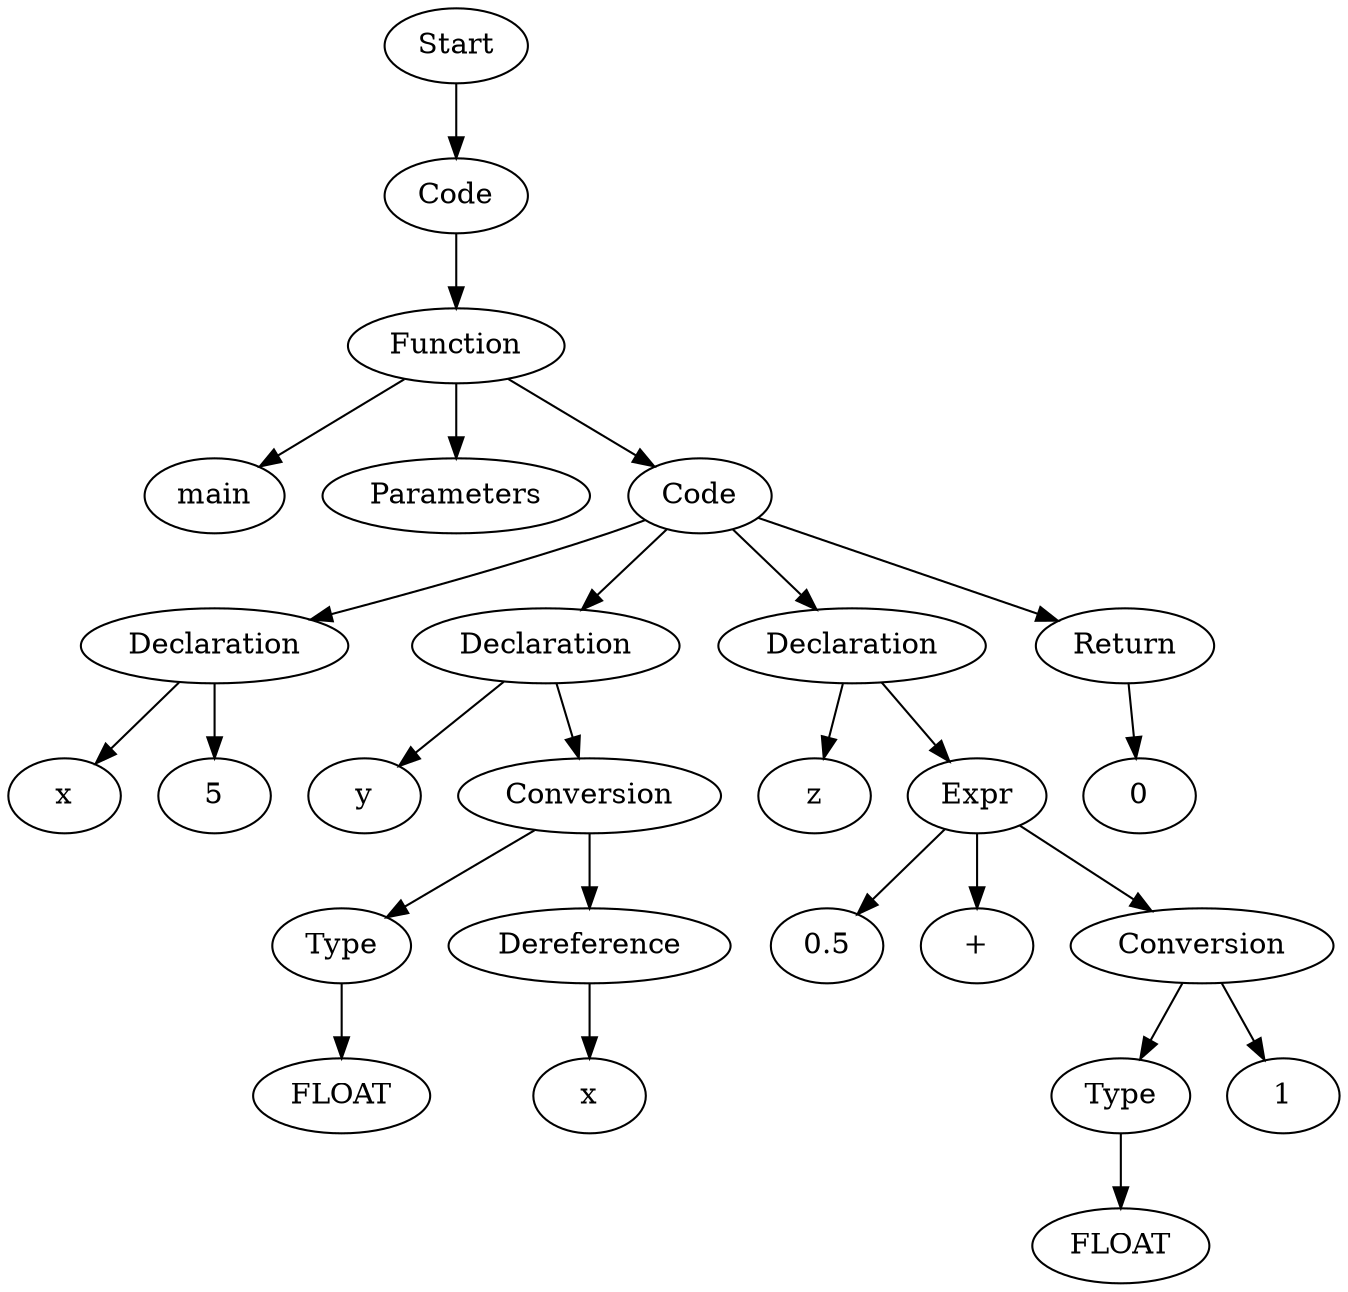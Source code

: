 digraph AST {
  "137652926398768" [label="Start"];
  "137652926398768" -> "137652926401552";
  "137652926401552" [label="Code"];
  "137652926401552" -> "137652926400832";
  "137652926400832" [label="Function"];
  "137652926400832" -> "137652926399776";
  "137652926400832" -> "137652926399488";
  "137652926400832" -> "137652926398672";
  "137652926399776" [label="main"];
  "137652926399488" [label="Parameters"];
  "137652926398672" [label="Code"];
  "137652926398672" -> "137652926399392";
  "137652926398672" -> "137652926403232";
  "137652926398672" -> "137652926404096";
  "137652926398672" -> "137652926405104";
  "137652926399392" [label="Declaration"];
  "137652926399392" -> "137652926401024";
  "137652926399392" -> "137652926402032";
  "137652926401024" [label="x"];
  "137652926402032" [label="5"];
  "137652926403232" [label="Declaration"];
  "137652926403232" -> "137652926403424";
  "137652926403232" -> "137652926403568";
  "137652926403424" [label="y"];
  "137652926403568" [label="Conversion"];
  "137652926403568" -> "137652926403760";
  "137652926403568" -> "137652926404048";
  "137652926403760" [label="Type"];
  "137652926403760" -> "137652926403952";
  "137652926403952" [label="FLOAT"];
  "137652926404048" [label="Dereference"];
  "137652926404048" -> "137652926404240";
  "137652926404240" [label="x"];
  "137652926404096" [label="Declaration"];
  "137652926404096" -> "137652926404432";
  "137652926404096" -> "137652926404576";
  "137652926404432" [label="z"];
  "137652926404576" [label="Expr"];
  "137652926404576" -> "137652926404768";
  "137652926404576" -> "137652926404912";
  "137652926404576" -> "137652926405056";
  "137652926404768" [label="0.5"];
  "137652926404912" [label="+"];
  "137652926405056" [label="Conversion"];
  "137652926405056" -> "137652926405248";
  "137652926405056" -> "137652926405536";
  "137652926405248" [label="Type"];
  "137652926405248" -> "137652926405440";
  "137652926405440" [label="FLOAT"];
  "137652926405536" [label="1"];
  "137652926405104" [label="Return"];
  "137652926405104" -> "137652926405728";
  "137652926405728" [label="0"];
}
